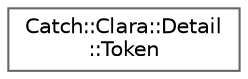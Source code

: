 digraph "Graphical Class Hierarchy"
{
 // LATEX_PDF_SIZE
  bgcolor="transparent";
  edge [fontname=Helvetica,fontsize=10,labelfontname=Helvetica,labelfontsize=10];
  node [fontname=Helvetica,fontsize=10,shape=box,height=0.2,width=0.4];
  rankdir="LR";
  Node0 [id="Node000000",label="Catch::Clara::Detail\l::Token",height=0.2,width=0.4,color="grey40", fillcolor="white", style="filled",URL="$structCatch_1_1Clara_1_1Detail_1_1Token.html",tooltip=" "];
}
